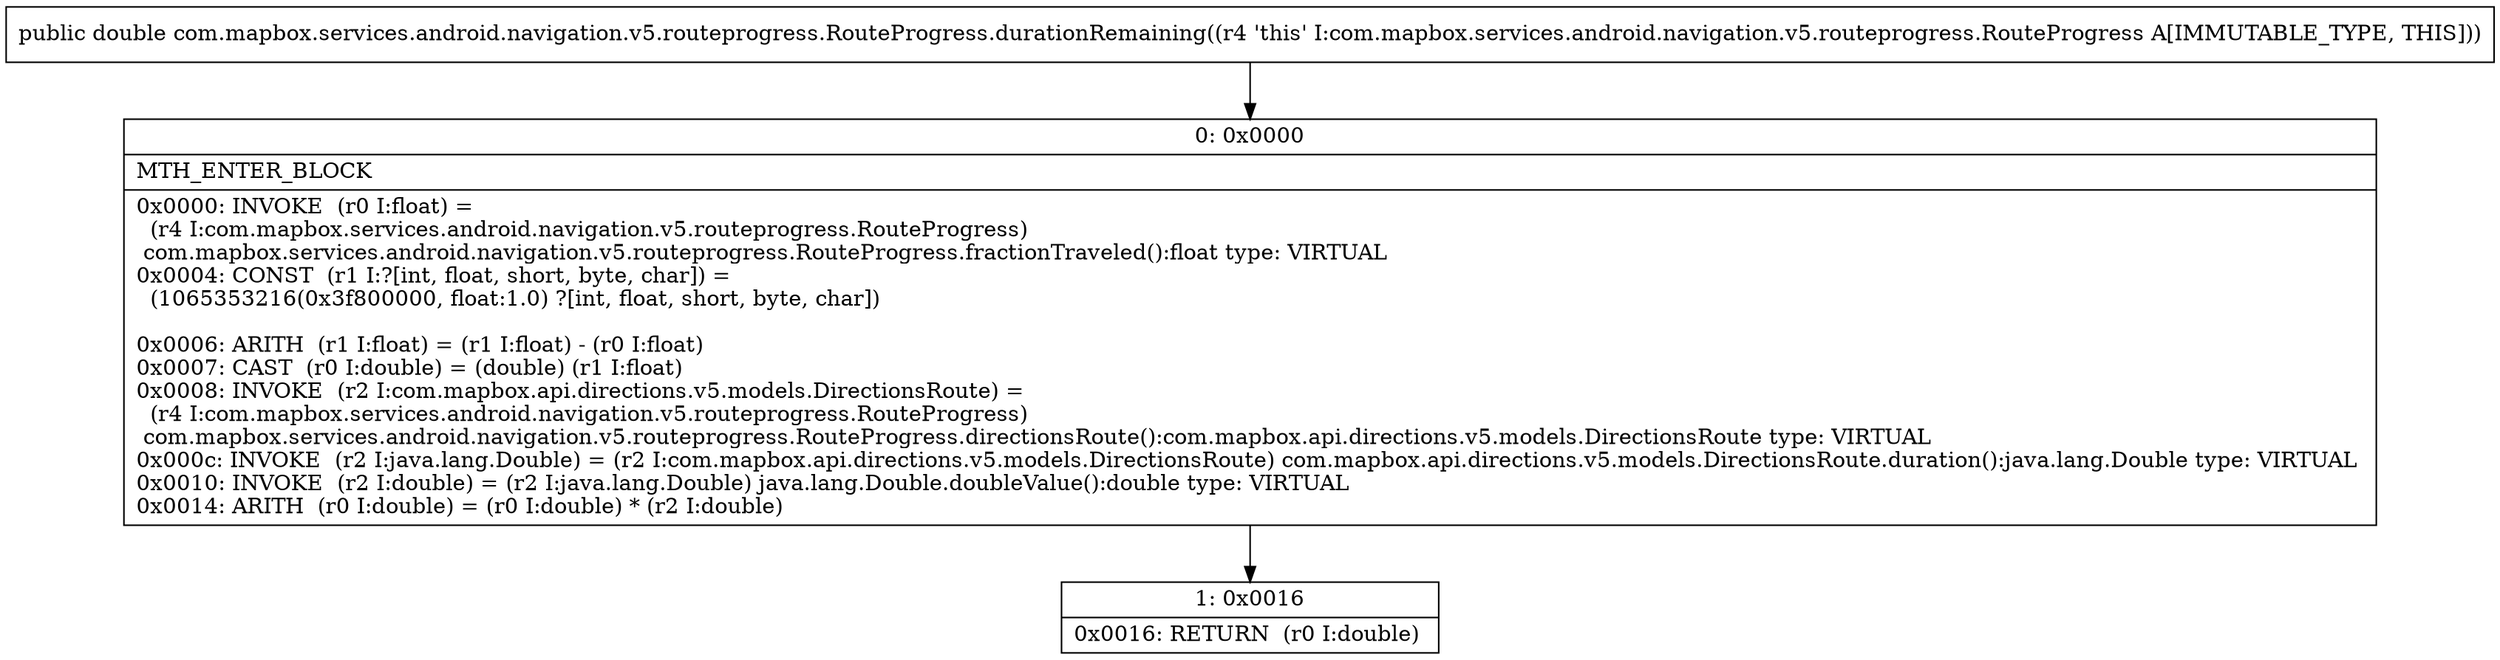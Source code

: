 digraph "CFG forcom.mapbox.services.android.navigation.v5.routeprogress.RouteProgress.durationRemaining()D" {
Node_0 [shape=record,label="{0\:\ 0x0000|MTH_ENTER_BLOCK\l|0x0000: INVOKE  (r0 I:float) = \l  (r4 I:com.mapbox.services.android.navigation.v5.routeprogress.RouteProgress)\l com.mapbox.services.android.navigation.v5.routeprogress.RouteProgress.fractionTraveled():float type: VIRTUAL \l0x0004: CONST  (r1 I:?[int, float, short, byte, char]) = \l  (1065353216(0x3f800000, float:1.0) ?[int, float, short, byte, char])\l \l0x0006: ARITH  (r1 I:float) = (r1 I:float) \- (r0 I:float) \l0x0007: CAST  (r0 I:double) = (double) (r1 I:float) \l0x0008: INVOKE  (r2 I:com.mapbox.api.directions.v5.models.DirectionsRoute) = \l  (r4 I:com.mapbox.services.android.navigation.v5.routeprogress.RouteProgress)\l com.mapbox.services.android.navigation.v5.routeprogress.RouteProgress.directionsRoute():com.mapbox.api.directions.v5.models.DirectionsRoute type: VIRTUAL \l0x000c: INVOKE  (r2 I:java.lang.Double) = (r2 I:com.mapbox.api.directions.v5.models.DirectionsRoute) com.mapbox.api.directions.v5.models.DirectionsRoute.duration():java.lang.Double type: VIRTUAL \l0x0010: INVOKE  (r2 I:double) = (r2 I:java.lang.Double) java.lang.Double.doubleValue():double type: VIRTUAL \l0x0014: ARITH  (r0 I:double) = (r0 I:double) * (r2 I:double) \l}"];
Node_1 [shape=record,label="{1\:\ 0x0016|0x0016: RETURN  (r0 I:double) \l}"];
MethodNode[shape=record,label="{public double com.mapbox.services.android.navigation.v5.routeprogress.RouteProgress.durationRemaining((r4 'this' I:com.mapbox.services.android.navigation.v5.routeprogress.RouteProgress A[IMMUTABLE_TYPE, THIS])) }"];
MethodNode -> Node_0;
Node_0 -> Node_1;
}

